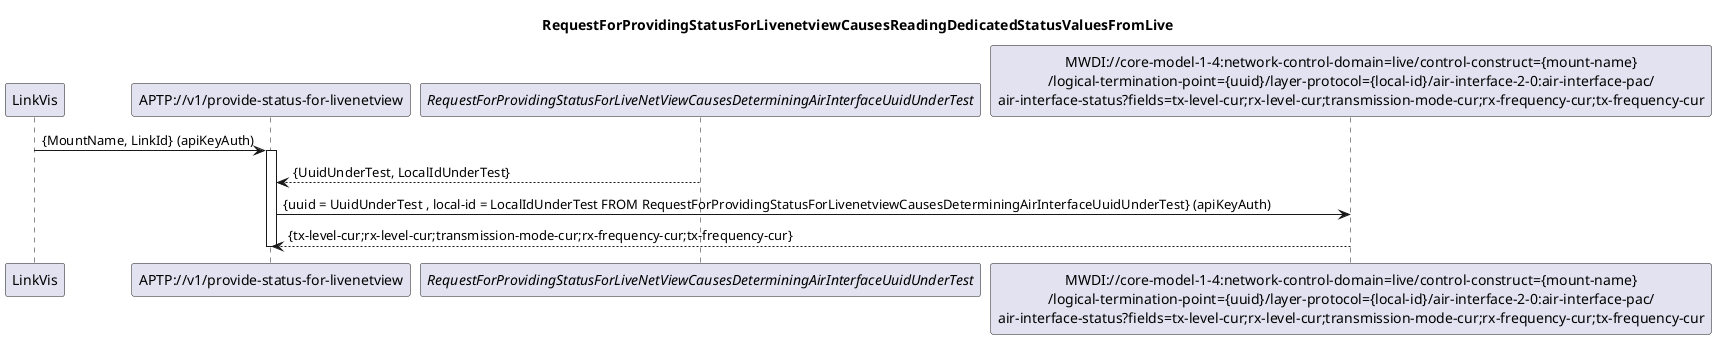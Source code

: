 @startuml ReadingDedicatedStatusValuesFromLive
skinparam responseMessageBelowArrow true

title
RequestForProvidingStatusForLivenetviewCausesReadingDedicatedStatusValuesFromLive
end title

participant "LinkVis" as LinkVis
participant "APTP://v1/provide-status-for-livenetview" as APTP_Status
participant "<i>RequestForProvidingStatusForLiveNetViewCausesDeterminingAirInterfaceUuidUnderTest</i>" as UnderTest
participant "MWDI://core-model-1-4:network-control-domain=live/control-construct={mount-name}\n/logical-termination-point={uuid}/layer-protocol={local-id}/air-interface-2-0:air-interface-pac/\nair-interface-status?fields=tx-level-cur;rx-level-cur;transmission-mode-cur;rx-frequency-cur;tx-frequency-cur" as MwdiStatus

LinkVis -> APTP_Status: {MountName, LinkId} (apiKeyAuth)
activate APTP_Status

UnderTest --> APTP_Status: {UuidUnderTest, LocalIdUnderTest}

APTP_Status -> MwdiStatus: {uuid = UuidUnderTest , local-id = LocalIdUnderTest FROM RequestForProvidingStatusForLivenetviewCausesDeterminingAirInterfaceUuidUnderTest} (apiKeyAuth)
MwdiStatus --> APTP_Status: {tx-level-cur;rx-level-cur;transmission-mode-cur;rx-frequency-cur;tx-frequency-cur}

deactivate APTP_Status

@enduml